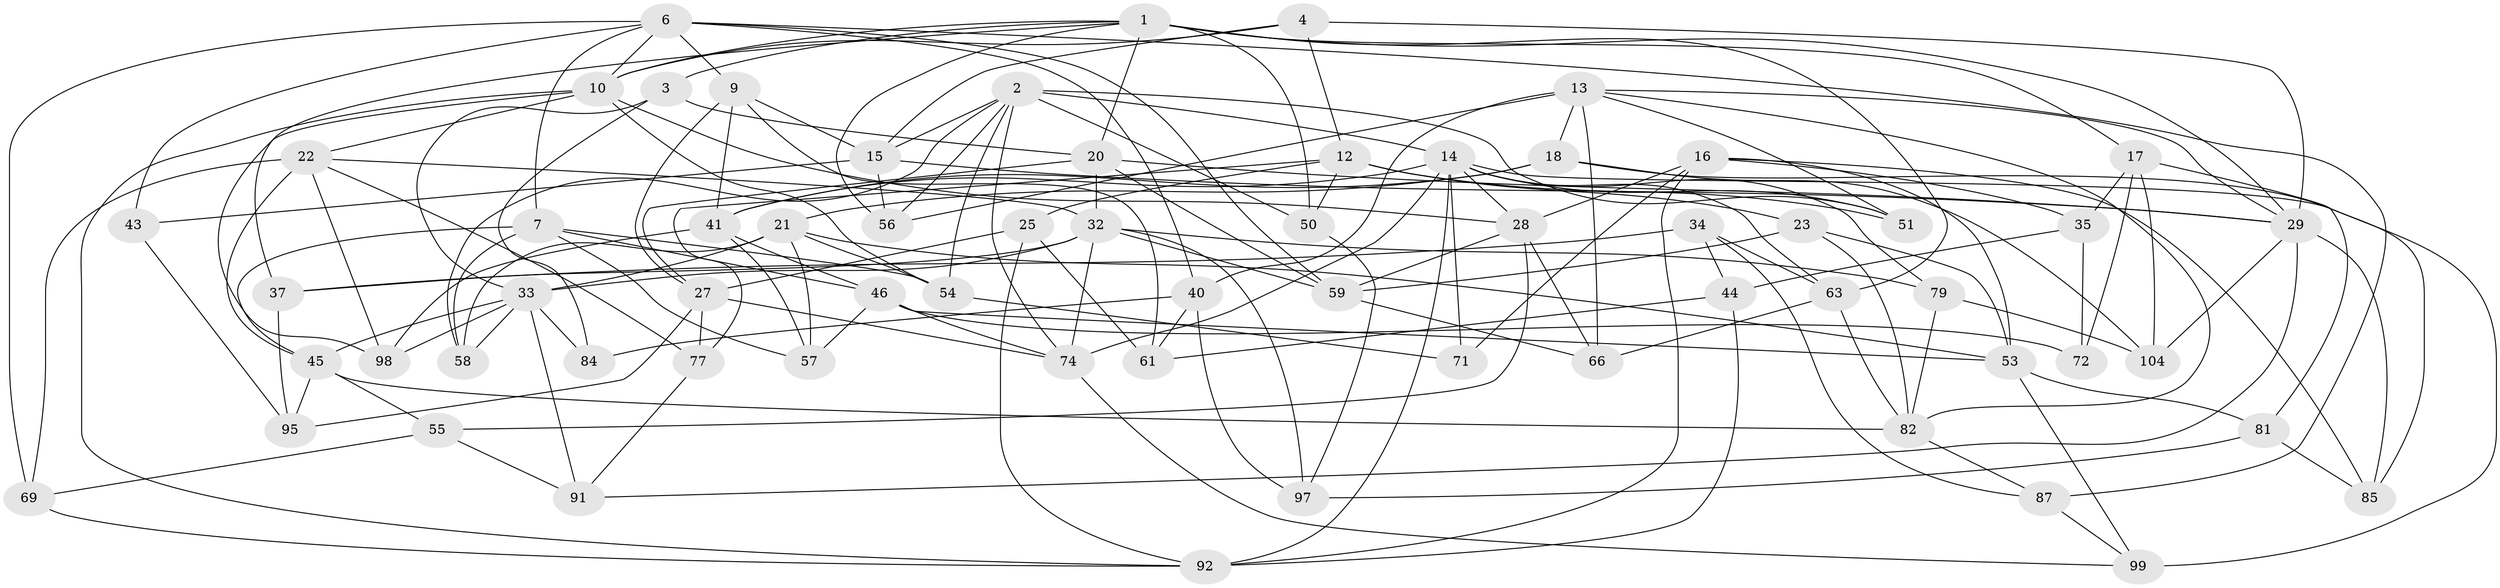 // original degree distribution, {4: 1.0}
// Generated by graph-tools (version 1.1) at 2025/20/03/04/25 18:20:58]
// undirected, 64 vertices, 165 edges
graph export_dot {
graph [start="1"]
  node [color=gray90,style=filled];
  1 [super="+5"];
  2 [super="+11+89"];
  3;
  4;
  6 [super="+8"];
  7 [super="+75"];
  9 [super="+48"];
  10 [super="+80+68"];
  12 [super="+102"];
  13 [super="+31+19"];
  14 [super="+36"];
  15 [super="+70+52"];
  16 [super="+60"];
  17 [super="+24"];
  18 [super="+73"];
  20 [super="+88"];
  21 [super="+67"];
  22 [super="+39"];
  23;
  25;
  27 [super="+49"];
  28 [super="+30"];
  29 [super="+106"];
  32 [super="+62+103"];
  33 [super="+107+93"];
  34;
  35;
  37;
  40 [super="+64"];
  41 [super="+86"];
  43;
  44;
  45 [super="+47"];
  46 [super="+65"];
  50;
  51;
  53 [super="+100"];
  54 [super="+96"];
  55;
  56;
  57;
  58;
  59 [super="+83"];
  61;
  63 [super="+105"];
  66;
  69;
  71;
  72;
  74 [super="+94"];
  77;
  79;
  81;
  82 [super="+90"];
  84;
  85;
  87;
  91;
  92 [super="+101"];
  95;
  97;
  98;
  99;
  104;
  1 -- 37;
  1 -- 10;
  1 -- 3;
  1 -- 50;
  1 -- 56;
  1 -- 29;
  1 -- 17;
  1 -- 63 [weight=2];
  1 -- 20;
  2 -- 14;
  2 -- 54;
  2 -- 56;
  2 -- 50;
  2 -- 74;
  2 -- 58;
  2 -- 51;
  2 -- 15;
  3 -- 84;
  3 -- 33;
  3 -- 20;
  4 -- 10;
  4 -- 12;
  4 -- 15;
  4 -- 29;
  6 -- 10;
  6 -- 7;
  6 -- 40;
  6 -- 69;
  6 -- 87;
  6 -- 9;
  6 -- 43;
  6 -- 59;
  7 -- 57;
  7 -- 45;
  7 -- 46;
  7 -- 58;
  7 -- 54;
  9 -- 27;
  9 -- 15 [weight=2];
  9 -- 41;
  9 -- 61;
  10 -- 98;
  10 -- 54;
  10 -- 92;
  10 -- 22;
  10 -- 28;
  12 -- 50;
  12 -- 25;
  12 -- 77;
  12 -- 51;
  12 -- 23;
  13 -- 56;
  13 -- 66;
  13 -- 18 [weight=2];
  13 -- 51;
  13 -- 82;
  13 -- 40;
  13 -- 29;
  14 -- 79;
  14 -- 74;
  14 -- 99;
  14 -- 71;
  14 -- 41;
  14 -- 92;
  14 -- 51;
  14 -- 28;
  14 -- 63;
  15 -- 29;
  15 -- 43 [weight=2];
  15 -- 56;
  16 -- 71;
  16 -- 92;
  16 -- 28;
  16 -- 35;
  16 -- 85;
  16 -- 53;
  17 -- 104;
  17 -- 72 [weight=2];
  17 -- 35;
  17 -- 81;
  18 -- 85;
  18 -- 41;
  18 -- 104;
  18 -- 21;
  20 -- 27;
  20 -- 59;
  20 -- 29;
  20 -- 32;
  21 -- 58;
  21 -- 33;
  21 -- 57;
  21 -- 53;
  21 -- 54;
  22 -- 69;
  22 -- 98;
  22 -- 77;
  22 -- 45;
  22 -- 32;
  23 -- 53;
  23 -- 59;
  23 -- 82;
  25 -- 27;
  25 -- 61;
  25 -- 92;
  27 -- 74;
  27 -- 77;
  27 -- 95;
  28 -- 59;
  28 -- 66;
  28 -- 55;
  29 -- 85;
  29 -- 104;
  29 -- 91;
  32 -- 37;
  32 -- 74;
  32 -- 33;
  32 -- 59;
  32 -- 79;
  32 -- 97;
  33 -- 91;
  33 -- 58;
  33 -- 45;
  33 -- 98;
  33 -- 84;
  34 -- 44;
  34 -- 63;
  34 -- 37;
  34 -- 87;
  35 -- 44;
  35 -- 72;
  37 -- 95;
  40 -- 61;
  40 -- 84 [weight=2];
  40 -- 97;
  41 -- 57;
  41 -- 46;
  41 -- 98;
  43 -- 95;
  44 -- 61;
  44 -- 92;
  45 -- 82;
  45 -- 55;
  45 -- 95;
  46 -- 74;
  46 -- 72;
  46 -- 57;
  46 -- 53;
  50 -- 97;
  53 -- 81;
  53 -- 99;
  54 -- 71 [weight=2];
  55 -- 69;
  55 -- 91;
  59 -- 66;
  63 -- 66;
  63 -- 82;
  69 -- 92;
  74 -- 99;
  77 -- 91;
  79 -- 104;
  79 -- 82;
  81 -- 97;
  81 -- 85;
  82 -- 87;
  87 -- 99;
}
